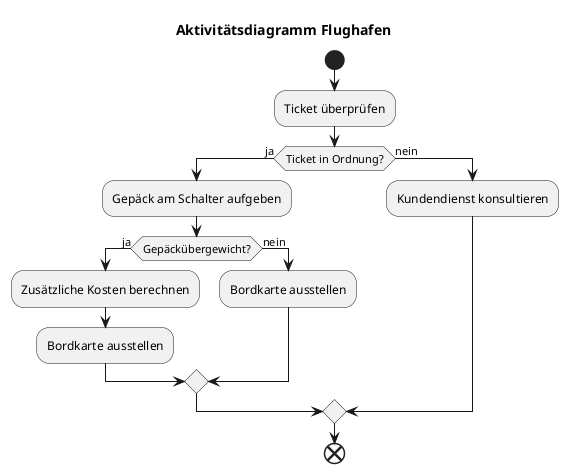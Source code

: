 @startuml Aktivitätsdiagramm Flughafen

title Aktivitätsdiagramm Flughafen
|Flughafen|
start
:Ticket überprüfen;
if (Ticket in Ordnung?) then (ja)
  :Gepäck am Schalter aufgeben;
  
  if (Gepäckübergewicht?) then (ja)
    :Zusätzliche Kosten berechnen;
    :Bordkarte ausstellen;
  else (nein)
    :Bordkarte ausstellen;
  endif
else (nein)
  :Kundendienst konsultieren;
endif
|Flughafen|
end
@enduml
